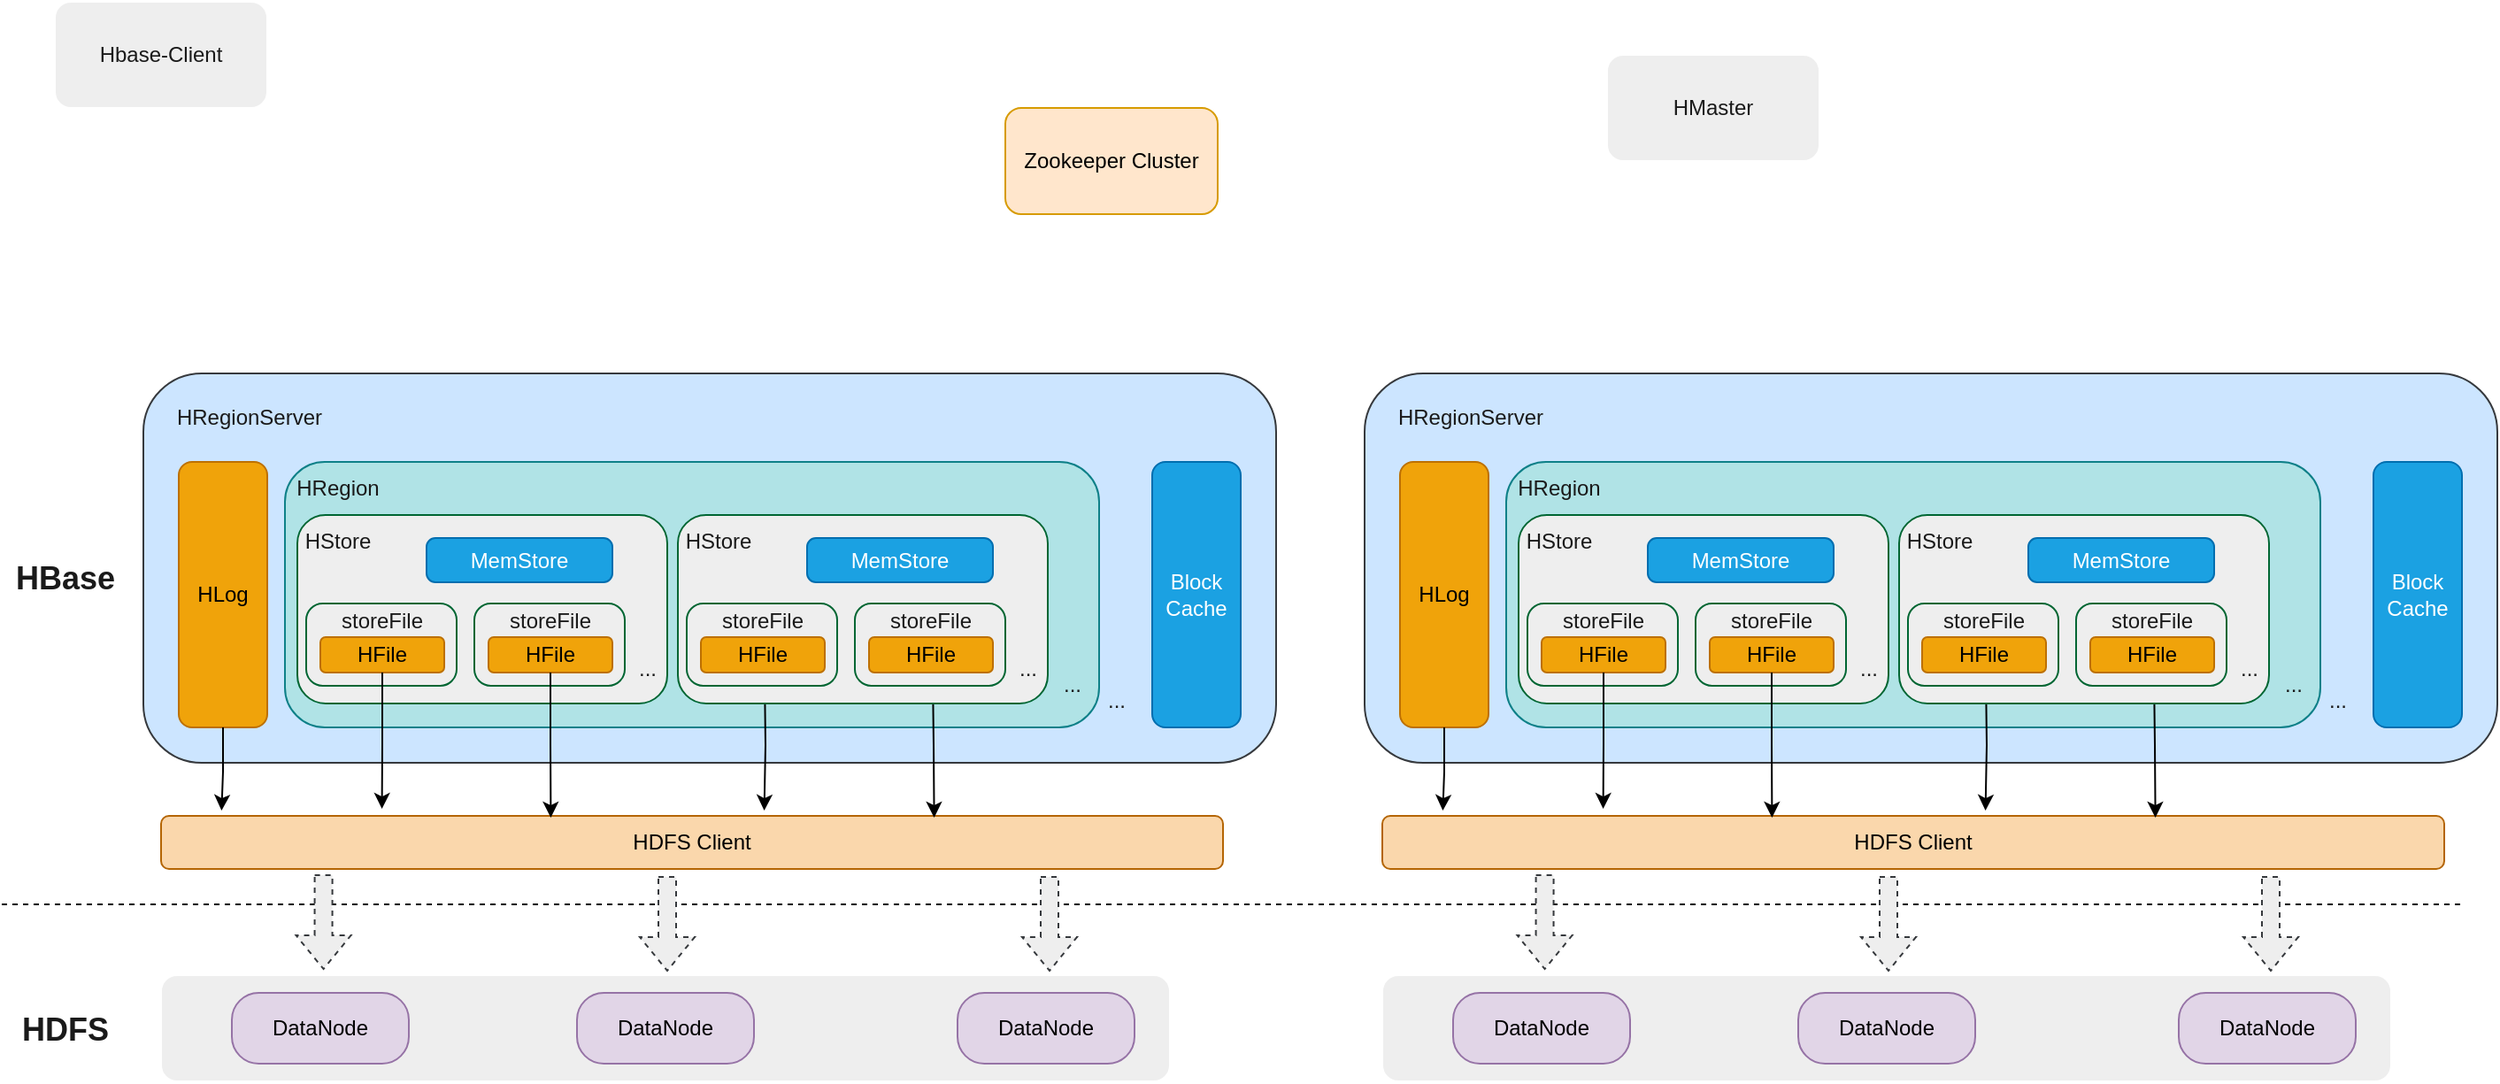 <mxfile version="22.0.8" type="github">
  <diagram name="第 1 页" id="qOAIUotEJ7jFlLrmoN4y">
    <mxGraphModel dx="1674" dy="790" grid="1" gridSize="10" guides="1" tooltips="1" connect="1" arrows="1" fold="1" page="1" pageScale="1" pageWidth="827" pageHeight="1169" math="0" shadow="0">
      <root>
        <mxCell id="0" />
        <mxCell id="1" parent="0" />
        <mxCell id="ZdKNUV4ZWtbOWoZ6B8-K-2" value="Hbase-Client" style="rounded=1;whiteSpace=wrap;html=1;labelBackgroundColor=none;fillColor=#EEEEEE;strokeColor=#FFFFFF;fontColor=#1A1A1A;" parent="1" vertex="1">
          <mxGeometry x="30" y="170" width="120" height="60" as="geometry" />
        </mxCell>
        <mxCell id="ZdKNUV4ZWtbOWoZ6B8-K-3" value="Zookeeper Cluster" style="rounded=1;whiteSpace=wrap;html=1;labelBackgroundColor=none;fillColor=#ffe6cc;strokeColor=#d79b00;" parent="1" vertex="1">
          <mxGeometry x="567" y="230" width="120" height="60" as="geometry" />
        </mxCell>
        <mxCell id="ZdKNUV4ZWtbOWoZ6B8-K-4" value="HMaster" style="rounded=1;whiteSpace=wrap;html=1;labelBackgroundColor=none;fillColor=#EEEEEE;strokeColor=#FFFFFF;fontColor=#1A1A1A;" parent="1" vertex="1">
          <mxGeometry x="907" y="200" width="120" height="60" as="geometry" />
        </mxCell>
        <mxCell id="ZdKNUV4ZWtbOWoZ6B8-K-5" value="" style="rounded=1;whiteSpace=wrap;html=1;fillColor=#cce5ff;strokeColor=#36393d;labelBackgroundColor=none;" parent="1" vertex="1">
          <mxGeometry x="80" y="380" width="640" height="220" as="geometry" />
        </mxCell>
        <mxCell id="ZdKNUV4ZWtbOWoZ6B8-K-6" value="HRegionServer" style="text;html=1;strokeColor=none;fillColor=none;align=center;verticalAlign=middle;whiteSpace=wrap;rounded=1;labelBackgroundColor=none;fontColor=#1A1A1A;" parent="1" vertex="1">
          <mxGeometry x="80" y="390" width="120" height="30" as="geometry" />
        </mxCell>
        <mxCell id="ZdKNUV4ZWtbOWoZ6B8-K-7" value="HLog" style="rounded=1;whiteSpace=wrap;html=1;fillColor=#f0a30a;strokeColor=#BD7000;labelBackgroundColor=none;fontColor=#000000;" parent="1" vertex="1">
          <mxGeometry x="100" y="430" width="50" height="150" as="geometry" />
        </mxCell>
        <mxCell id="ZdKNUV4ZWtbOWoZ6B8-K-9" value="Block&lt;br&gt;Cache" style="rounded=1;whiteSpace=wrap;html=1;fillColor=#1ba1e2;strokeColor=#006EAF;labelBackgroundColor=none;fontColor=#ffffff;" parent="1" vertex="1">
          <mxGeometry x="650" y="430" width="50" height="150" as="geometry" />
        </mxCell>
        <mxCell id="ZdKNUV4ZWtbOWoZ6B8-K-10" value="" style="rounded=1;whiteSpace=wrap;html=1;fillColor=#b0e3e6;strokeColor=#0e8088;labelBackgroundColor=none;" parent="1" vertex="1">
          <mxGeometry x="160" y="430" width="460" height="150" as="geometry" />
        </mxCell>
        <mxCell id="ZdKNUV4ZWtbOWoZ6B8-K-11" value="HRegion" style="text;html=1;strokeColor=none;fillColor=none;align=center;verticalAlign=middle;whiteSpace=wrap;rounded=1;labelBackgroundColor=none;fontColor=#1A1A1A;" parent="1" vertex="1">
          <mxGeometry x="160" y="430" width="60" height="30" as="geometry" />
        </mxCell>
        <mxCell id="ZdKNUV4ZWtbOWoZ6B8-K-29" value="..." style="text;html=1;strokeColor=none;fillColor=none;align=center;verticalAlign=middle;whiteSpace=wrap;rounded=0;fontColor=#1A1A1A;container=0;" parent="1" vertex="1">
          <mxGeometry x="551" y="532" width="60" height="30" as="geometry" />
        </mxCell>
        <mxCell id="ZdKNUV4ZWtbOWoZ6B8-K-71" value="" style="rounded=1;whiteSpace=wrap;html=1;labelBackgroundColor=none;fillColor=#EEEEEE;strokeColor=#006633;fontColor=#1A1A1A;container=0;" parent="1" vertex="1">
          <mxGeometry x="167" y="460" width="209" height="106.5" as="geometry" />
        </mxCell>
        <mxCell id="ZdKNUV4ZWtbOWoZ6B8-K-72" value="HStore" style="text;html=1;strokeColor=none;fillColor=none;align=center;verticalAlign=middle;whiteSpace=wrap;rounded=1;labelBackgroundColor=none;fontColor=#1A1A1A;container=0;" parent="1" vertex="1">
          <mxGeometry x="160" y="460" width="60" height="30" as="geometry" />
        </mxCell>
        <mxCell id="ZdKNUV4ZWtbOWoZ6B8-K-73" value="" style="rounded=1;whiteSpace=wrap;html=1;strokeColor=#006633;fontColor=#1A1A1A;fillColor=#EEEEEE;arcSize=20;container=0;" parent="1" vertex="1">
          <mxGeometry x="172" y="510" width="85" height="46.5" as="geometry" />
        </mxCell>
        <mxCell id="ZdKNUV4ZWtbOWoZ6B8-K-74" value="storeFile" style="text;html=1;strokeColor=none;fillColor=none;align=center;verticalAlign=middle;whiteSpace=wrap;rounded=0;fontColor=#1A1A1A;container=0;" parent="1" vertex="1">
          <mxGeometry x="185" y="505" width="60" height="30" as="geometry" />
        </mxCell>
        <mxCell id="ZdKNUV4ZWtbOWoZ6B8-K-75" value="HFile" style="rounded=1;whiteSpace=wrap;html=1;strokeColor=#BD7000;fontColor=#000000;fillColor=#f0a30a;container=0;" parent="1" vertex="1">
          <mxGeometry x="180" y="529" width="70" height="20" as="geometry" />
        </mxCell>
        <mxCell id="ZdKNUV4ZWtbOWoZ6B8-K-76" value="" style="rounded=1;whiteSpace=wrap;html=1;strokeColor=#006633;fontColor=#1A1A1A;fillColor=#EEEEEE;arcSize=20;container=0;" parent="1" vertex="1">
          <mxGeometry x="267" y="510" width="85" height="46.5" as="geometry" />
        </mxCell>
        <mxCell id="ZdKNUV4ZWtbOWoZ6B8-K-77" value="storeFile" style="text;html=1;strokeColor=none;fillColor=none;align=center;verticalAlign=middle;whiteSpace=wrap;rounded=0;fontColor=#1A1A1A;container=0;" parent="1" vertex="1">
          <mxGeometry x="280" y="505" width="60" height="30" as="geometry" />
        </mxCell>
        <mxCell id="ZdKNUV4ZWtbOWoZ6B8-K-78" value="HFile" style="rounded=1;whiteSpace=wrap;html=1;strokeColor=#BD7000;fontColor=#000000;fillColor=#f0a30a;container=0;" parent="1" vertex="1">
          <mxGeometry x="275" y="529" width="70" height="20" as="geometry" />
        </mxCell>
        <mxCell id="ZdKNUV4ZWtbOWoZ6B8-K-79" value="..." style="text;html=1;strokeColor=none;fillColor=none;align=center;verticalAlign=middle;whiteSpace=wrap;rounded=0;fontColor=#1A1A1A;container=0;" parent="1" vertex="1">
          <mxGeometry x="335" y="532" width="60" height="30" as="geometry" />
        </mxCell>
        <mxCell id="ZdKNUV4ZWtbOWoZ6B8-K-80" value="HDFS Client" style="rounded=1;whiteSpace=wrap;html=1;strokeColor=#b46504;fillColor=#fad7ac;" parent="1" vertex="1">
          <mxGeometry x="90" y="630" width="600" height="30" as="geometry" />
        </mxCell>
        <mxCell id="ZdKNUV4ZWtbOWoZ6B8-K-81" style="edgeStyle=orthogonalEdgeStyle;rounded=0;orthogonalLoop=1;jettySize=auto;html=1;exitX=0.5;exitY=1;exitDx=0;exitDy=0;entryX=0.057;entryY=-0.1;entryDx=0;entryDy=0;entryPerimeter=0;strokeColor=default;fontColor=#FFFFFF;strokeWidth=1;" parent="1" source="ZdKNUV4ZWtbOWoZ6B8-K-7" target="ZdKNUV4ZWtbOWoZ6B8-K-80" edge="1">
          <mxGeometry relative="1" as="geometry" />
        </mxCell>
        <mxCell id="ZdKNUV4ZWtbOWoZ6B8-K-82" style="edgeStyle=orthogonalEdgeStyle;rounded=0;orthogonalLoop=1;jettySize=auto;html=1;exitX=0.5;exitY=1;exitDx=0;exitDy=0;entryX=0.208;entryY=-0.133;entryDx=0;entryDy=0;entryPerimeter=0;strokeColor=#000000;fontColor=#FFFFFF;" parent="1" source="ZdKNUV4ZWtbOWoZ6B8-K-75" target="ZdKNUV4ZWtbOWoZ6B8-K-80" edge="1">
          <mxGeometry relative="1" as="geometry" />
        </mxCell>
        <mxCell id="ZdKNUV4ZWtbOWoZ6B8-K-83" style="edgeStyle=orthogonalEdgeStyle;rounded=0;orthogonalLoop=1;jettySize=auto;html=1;exitX=0.5;exitY=1;exitDx=0;exitDy=0;entryX=0.367;entryY=0.033;entryDx=0;entryDy=0;entryPerimeter=0;strokeColor=#000000;fontColor=#FFFFFF;" parent="1" source="ZdKNUV4ZWtbOWoZ6B8-K-78" target="ZdKNUV4ZWtbOWoZ6B8-K-80" edge="1">
          <mxGeometry relative="1" as="geometry" />
        </mxCell>
        <mxCell id="ZdKNUV4ZWtbOWoZ6B8-K-85" style="edgeStyle=orthogonalEdgeStyle;rounded=0;orthogonalLoop=1;jettySize=auto;html=1;exitX=0.5;exitY=1;exitDx=0;exitDy=0;entryX=0.568;entryY=-0.1;entryDx=0;entryDy=0;entryPerimeter=0;strokeColor=#000000;fontColor=#FFFFFF;" parent="1" target="ZdKNUV4ZWtbOWoZ6B8-K-80" edge="1">
          <mxGeometry relative="1" as="geometry">
            <mxPoint x="431" y="549" as="sourcePoint" />
          </mxGeometry>
        </mxCell>
        <mxCell id="ZdKNUV4ZWtbOWoZ6B8-K-86" style="edgeStyle=orthogonalEdgeStyle;rounded=0;orthogonalLoop=1;jettySize=auto;html=1;exitX=0.5;exitY=1;exitDx=0;exitDy=0;entryX=0.728;entryY=0.033;entryDx=0;entryDy=0;entryPerimeter=0;strokeColor=#000000;fontColor=#FFFFFF;" parent="1" target="ZdKNUV4ZWtbOWoZ6B8-K-80" edge="1">
          <mxGeometry relative="1" as="geometry">
            <mxPoint x="526" y="549" as="sourcePoint" />
          </mxGeometry>
        </mxCell>
        <mxCell id="ZdKNUV4ZWtbOWoZ6B8-K-87" value="" style="endArrow=none;dashed=1;html=1;rounded=0;strokeColor=#000000;fontColor=#FFFFFF;" parent="1" edge="1">
          <mxGeometry width="50" height="50" relative="1" as="geometry">
            <mxPoint y="680" as="sourcePoint" />
            <mxPoint x="1390" y="680" as="targetPoint" />
          </mxGeometry>
        </mxCell>
        <mxCell id="ZdKNUV4ZWtbOWoZ6B8-K-88" value="" style="rounded=1;whiteSpace=wrap;html=1;strokeColor=#FFFFFF;fontColor=#1A1A1A;fillColor=#EEEEEE;" parent="1" vertex="1">
          <mxGeometry x="90" y="720" width="570" height="60" as="geometry" />
        </mxCell>
        <mxCell id="ZdKNUV4ZWtbOWoZ6B8-K-89" value="DataNode" style="rounded=1;whiteSpace=wrap;html=1;strokeColor=#9673a6;fillColor=#e1d5e7;arcSize=38;" parent="1" vertex="1">
          <mxGeometry x="130" y="730" width="100" height="40" as="geometry" />
        </mxCell>
        <mxCell id="ZdKNUV4ZWtbOWoZ6B8-K-90" value="DataNode" style="rounded=1;whiteSpace=wrap;html=1;strokeColor=#9673a6;fillColor=#e1d5e7;arcSize=38;" parent="1" vertex="1">
          <mxGeometry x="325" y="730" width="100" height="40" as="geometry" />
        </mxCell>
        <mxCell id="ZdKNUV4ZWtbOWoZ6B8-K-91" value="DataNode" style="rounded=1;whiteSpace=wrap;html=1;strokeColor=#9673a6;fillColor=#e1d5e7;arcSize=38;" parent="1" vertex="1">
          <mxGeometry x="540" y="730" width="100" height="40" as="geometry" />
        </mxCell>
        <mxCell id="ZdKNUV4ZWtbOWoZ6B8-K-93" value="&lt;font style=&quot;font-size: 18px;&quot;&gt;&lt;b&gt;HDFS&lt;/b&gt;&lt;/font&gt;" style="text;html=1;strokeColor=none;fillColor=none;align=center;verticalAlign=middle;whiteSpace=wrap;rounded=0;fontColor=#1A1A1A;" parent="1" vertex="1">
          <mxGeometry x="6" y="726" width="60" height="50" as="geometry" />
        </mxCell>
        <mxCell id="ZdKNUV4ZWtbOWoZ6B8-K-94" value="" style="shape=flexArrow;endArrow=classic;html=1;rounded=0;strokeColor=#36393d;fontColor=#FFFFFF;dashed=1;entryX=0.161;entryY=-0.083;entryDx=0;entryDy=0;entryPerimeter=0;exitX=0.153;exitY=1.035;exitDx=0;exitDy=0;exitPerimeter=0;fillColor=#eeeeee;" parent="1" edge="1">
          <mxGeometry width="50" height="50" relative="1" as="geometry">
            <mxPoint x="181.8" y="663.05" as="sourcePoint" />
            <mxPoint x="181.77" y="717.02" as="targetPoint" />
          </mxGeometry>
        </mxCell>
        <mxCell id="ZdKNUV4ZWtbOWoZ6B8-K-95" value="" style="shape=flexArrow;endArrow=classic;html=1;rounded=0;strokeColor=#36393d;fontColor=#FFFFFF;dashed=1;entryX=0.161;entryY=-0.083;entryDx=0;entryDy=0;entryPerimeter=0;exitX=0.153;exitY=1.035;exitDx=0;exitDy=0;exitPerimeter=0;fillColor=#eeeeee;" parent="1" edge="1">
          <mxGeometry width="50" height="50" relative="1" as="geometry">
            <mxPoint x="376" y="664" as="sourcePoint" />
            <mxPoint x="376" y="718" as="targetPoint" />
          </mxGeometry>
        </mxCell>
        <mxCell id="ZdKNUV4ZWtbOWoZ6B8-K-96" value="" style="shape=flexArrow;endArrow=classic;html=1;rounded=0;strokeColor=#36393d;fontColor=#FFFFFF;dashed=1;entryX=0.161;entryY=-0.083;entryDx=0;entryDy=0;entryPerimeter=0;exitX=0.153;exitY=1.035;exitDx=0;exitDy=0;exitPerimeter=0;fillColor=#eeeeee;" parent="1" edge="1">
          <mxGeometry width="50" height="50" relative="1" as="geometry">
            <mxPoint x="592" y="664" as="sourcePoint" />
            <mxPoint x="592" y="718" as="targetPoint" />
          </mxGeometry>
        </mxCell>
        <mxCell id="ZdKNUV4ZWtbOWoZ6B8-K-98" value="&lt;span style=&quot;font-size: 18px;&quot;&gt;&lt;b&gt;HBase&lt;/b&gt;&lt;/span&gt;" style="text;html=1;strokeColor=none;fillColor=none;align=center;verticalAlign=middle;whiteSpace=wrap;rounded=0;fontColor=#1A1A1A;" parent="1" vertex="1">
          <mxGeometry x="6" y="471" width="60" height="50" as="geometry" />
        </mxCell>
        <mxCell id="guLhxfIE5bQn_9l_zcIg-1" value="MemStore" style="rounded=1;whiteSpace=wrap;html=1;strokeColor=#006EAF;fontColor=#ffffff;fillColor=#1ba1e2;arcSize=20;container=0;" parent="1" vertex="1">
          <mxGeometry x="240" y="473" width="105" height="25" as="geometry" />
        </mxCell>
        <mxCell id="guLhxfIE5bQn_9l_zcIg-3" value="" style="rounded=1;whiteSpace=wrap;html=1;labelBackgroundColor=none;fillColor=#EEEEEE;strokeColor=#006633;fontColor=#1A1A1A;container=0;" parent="1" vertex="1">
          <mxGeometry x="382" y="460" width="209" height="106.5" as="geometry" />
        </mxCell>
        <mxCell id="guLhxfIE5bQn_9l_zcIg-4" value="HStore" style="text;html=1;strokeColor=none;fillColor=none;align=center;verticalAlign=middle;whiteSpace=wrap;rounded=1;labelBackgroundColor=none;fontColor=#1A1A1A;container=0;" parent="1" vertex="1">
          <mxGeometry x="375" y="460" width="60" height="30" as="geometry" />
        </mxCell>
        <mxCell id="guLhxfIE5bQn_9l_zcIg-5" value="" style="rounded=1;whiteSpace=wrap;html=1;strokeColor=#006633;fontColor=#1A1A1A;fillColor=#EEEEEE;arcSize=20;container=0;" parent="1" vertex="1">
          <mxGeometry x="387" y="510" width="85" height="46.5" as="geometry" />
        </mxCell>
        <mxCell id="guLhxfIE5bQn_9l_zcIg-6" value="storeFile" style="text;html=1;strokeColor=none;fillColor=none;align=center;verticalAlign=middle;whiteSpace=wrap;rounded=0;fontColor=#1A1A1A;container=0;" parent="1" vertex="1">
          <mxGeometry x="400" y="505" width="60" height="30" as="geometry" />
        </mxCell>
        <mxCell id="guLhxfIE5bQn_9l_zcIg-7" value="HFile" style="rounded=1;whiteSpace=wrap;html=1;strokeColor=#BD7000;fontColor=#000000;fillColor=#f0a30a;container=0;" parent="1" vertex="1">
          <mxGeometry x="395" y="529" width="70" height="20" as="geometry" />
        </mxCell>
        <mxCell id="guLhxfIE5bQn_9l_zcIg-8" value="" style="rounded=1;whiteSpace=wrap;html=1;strokeColor=#006633;fontColor=#1A1A1A;fillColor=#EEEEEE;arcSize=20;container=0;" parent="1" vertex="1">
          <mxGeometry x="482" y="510" width="85" height="46.5" as="geometry" />
        </mxCell>
        <mxCell id="guLhxfIE5bQn_9l_zcIg-9" value="storeFile" style="text;html=1;strokeColor=none;fillColor=none;align=center;verticalAlign=middle;whiteSpace=wrap;rounded=0;fontColor=#1A1A1A;container=0;" parent="1" vertex="1">
          <mxGeometry x="495" y="505" width="60" height="30" as="geometry" />
        </mxCell>
        <mxCell id="guLhxfIE5bQn_9l_zcIg-10" value="HFile" style="rounded=1;whiteSpace=wrap;html=1;strokeColor=#BD7000;fontColor=#000000;fillColor=#f0a30a;container=0;" parent="1" vertex="1">
          <mxGeometry x="490" y="529" width="70" height="20" as="geometry" />
        </mxCell>
        <mxCell id="guLhxfIE5bQn_9l_zcIg-11" value="..." style="text;html=1;strokeColor=none;fillColor=none;align=center;verticalAlign=middle;whiteSpace=wrap;rounded=0;fontColor=#1A1A1A;container=0;" parent="1" vertex="1">
          <mxGeometry x="550" y="532" width="60" height="30" as="geometry" />
        </mxCell>
        <mxCell id="guLhxfIE5bQn_9l_zcIg-12" value="MemStore" style="rounded=1;whiteSpace=wrap;html=1;strokeColor=#006EAF;fontColor=#ffffff;fillColor=#1ba1e2;arcSize=20;container=0;" parent="1" vertex="1">
          <mxGeometry x="455" y="473" width="105" height="25" as="geometry" />
        </mxCell>
        <mxCell id="guLhxfIE5bQn_9l_zcIg-13" value="..." style="text;html=1;strokeColor=none;fillColor=none;align=center;verticalAlign=middle;whiteSpace=wrap;rounded=0;fontColor=#1A1A1A;container=0;" parent="1" vertex="1">
          <mxGeometry x="575" y="541" width="60" height="30" as="geometry" />
        </mxCell>
        <mxCell id="jWgB0xBbCdpk0F2UAONr-1" value="..." style="text;html=1;strokeColor=none;fillColor=none;align=center;verticalAlign=middle;whiteSpace=wrap;rounded=0;fontColor=#1A1A1A;container=0;" vertex="1" parent="1">
          <mxGeometry x="600" y="550" width="60" height="30" as="geometry" />
        </mxCell>
        <mxCell id="jWgB0xBbCdpk0F2UAONr-2" value="" style="rounded=1;whiteSpace=wrap;html=1;fillColor=#cce5ff;strokeColor=#36393d;labelBackgroundColor=none;" vertex="1" parent="1">
          <mxGeometry x="770" y="380" width="640" height="220" as="geometry" />
        </mxCell>
        <mxCell id="jWgB0xBbCdpk0F2UAONr-3" value="HRegionServer" style="text;html=1;strokeColor=none;fillColor=none;align=center;verticalAlign=middle;whiteSpace=wrap;rounded=1;labelBackgroundColor=none;fontColor=#1A1A1A;" vertex="1" parent="1">
          <mxGeometry x="770" y="390" width="120" height="30" as="geometry" />
        </mxCell>
        <mxCell id="jWgB0xBbCdpk0F2UAONr-4" value="HLog" style="rounded=1;whiteSpace=wrap;html=1;fillColor=#f0a30a;strokeColor=#BD7000;labelBackgroundColor=none;fontColor=#000000;" vertex="1" parent="1">
          <mxGeometry x="790" y="430" width="50" height="150" as="geometry" />
        </mxCell>
        <mxCell id="jWgB0xBbCdpk0F2UAONr-5" value="Block&lt;br&gt;Cache" style="rounded=1;whiteSpace=wrap;html=1;fillColor=#1ba1e2;strokeColor=#006EAF;labelBackgroundColor=none;fontColor=#ffffff;" vertex="1" parent="1">
          <mxGeometry x="1340" y="430" width="50" height="150" as="geometry" />
        </mxCell>
        <mxCell id="jWgB0xBbCdpk0F2UAONr-6" value="" style="rounded=1;whiteSpace=wrap;html=1;fillColor=#b0e3e6;strokeColor=#0e8088;labelBackgroundColor=none;" vertex="1" parent="1">
          <mxGeometry x="850" y="430" width="460" height="150" as="geometry" />
        </mxCell>
        <mxCell id="jWgB0xBbCdpk0F2UAONr-7" value="HRegion" style="text;html=1;strokeColor=none;fillColor=none;align=center;verticalAlign=middle;whiteSpace=wrap;rounded=1;labelBackgroundColor=none;fontColor=#1A1A1A;" vertex="1" parent="1">
          <mxGeometry x="850" y="430" width="60" height="30" as="geometry" />
        </mxCell>
        <mxCell id="jWgB0xBbCdpk0F2UAONr-8" value="..." style="text;html=1;strokeColor=none;fillColor=none;align=center;verticalAlign=middle;whiteSpace=wrap;rounded=0;fontColor=#1A1A1A;container=0;" vertex="1" parent="1">
          <mxGeometry x="1241" y="532" width="60" height="30" as="geometry" />
        </mxCell>
        <mxCell id="jWgB0xBbCdpk0F2UAONr-9" value="" style="rounded=1;whiteSpace=wrap;html=1;labelBackgroundColor=none;fillColor=#EEEEEE;strokeColor=#006633;fontColor=#1A1A1A;container=0;" vertex="1" parent="1">
          <mxGeometry x="857" y="460" width="209" height="106.5" as="geometry" />
        </mxCell>
        <mxCell id="jWgB0xBbCdpk0F2UAONr-10" value="HStore" style="text;html=1;strokeColor=none;fillColor=none;align=center;verticalAlign=middle;whiteSpace=wrap;rounded=1;labelBackgroundColor=none;fontColor=#1A1A1A;container=0;" vertex="1" parent="1">
          <mxGeometry x="850" y="460" width="60" height="30" as="geometry" />
        </mxCell>
        <mxCell id="jWgB0xBbCdpk0F2UAONr-11" value="" style="rounded=1;whiteSpace=wrap;html=1;strokeColor=#006633;fontColor=#1A1A1A;fillColor=#EEEEEE;arcSize=20;container=0;" vertex="1" parent="1">
          <mxGeometry x="862" y="510" width="85" height="46.5" as="geometry" />
        </mxCell>
        <mxCell id="jWgB0xBbCdpk0F2UAONr-12" value="storeFile" style="text;html=1;strokeColor=none;fillColor=none;align=center;verticalAlign=middle;whiteSpace=wrap;rounded=0;fontColor=#1A1A1A;container=0;" vertex="1" parent="1">
          <mxGeometry x="875" y="505" width="60" height="30" as="geometry" />
        </mxCell>
        <mxCell id="jWgB0xBbCdpk0F2UAONr-13" value="HFile" style="rounded=1;whiteSpace=wrap;html=1;strokeColor=#BD7000;fontColor=#000000;fillColor=#f0a30a;container=0;" vertex="1" parent="1">
          <mxGeometry x="870" y="529" width="70" height="20" as="geometry" />
        </mxCell>
        <mxCell id="jWgB0xBbCdpk0F2UAONr-14" value="" style="rounded=1;whiteSpace=wrap;html=1;strokeColor=#006633;fontColor=#1A1A1A;fillColor=#EEEEEE;arcSize=20;container=0;" vertex="1" parent="1">
          <mxGeometry x="957" y="510" width="85" height="46.5" as="geometry" />
        </mxCell>
        <mxCell id="jWgB0xBbCdpk0F2UAONr-15" value="storeFile" style="text;html=1;strokeColor=none;fillColor=none;align=center;verticalAlign=middle;whiteSpace=wrap;rounded=0;fontColor=#1A1A1A;container=0;" vertex="1" parent="1">
          <mxGeometry x="970" y="505" width="60" height="30" as="geometry" />
        </mxCell>
        <mxCell id="jWgB0xBbCdpk0F2UAONr-16" value="HFile" style="rounded=1;whiteSpace=wrap;html=1;strokeColor=#BD7000;fontColor=#000000;fillColor=#f0a30a;container=0;" vertex="1" parent="1">
          <mxGeometry x="965" y="529" width="70" height="20" as="geometry" />
        </mxCell>
        <mxCell id="jWgB0xBbCdpk0F2UAONr-17" value="..." style="text;html=1;strokeColor=none;fillColor=none;align=center;verticalAlign=middle;whiteSpace=wrap;rounded=0;fontColor=#1A1A1A;container=0;" vertex="1" parent="1">
          <mxGeometry x="1025" y="532" width="60" height="30" as="geometry" />
        </mxCell>
        <mxCell id="jWgB0xBbCdpk0F2UAONr-18" value="HDFS Client" style="rounded=1;whiteSpace=wrap;html=1;strokeColor=#b46504;fillColor=#fad7ac;" vertex="1" parent="1">
          <mxGeometry x="780" y="630" width="600" height="30" as="geometry" />
        </mxCell>
        <mxCell id="jWgB0xBbCdpk0F2UAONr-19" style="edgeStyle=orthogonalEdgeStyle;rounded=0;orthogonalLoop=1;jettySize=auto;html=1;exitX=0.5;exitY=1;exitDx=0;exitDy=0;entryX=0.057;entryY=-0.1;entryDx=0;entryDy=0;entryPerimeter=0;strokeColor=default;fontColor=#FFFFFF;strokeWidth=1;" edge="1" parent="1" source="jWgB0xBbCdpk0F2UAONr-4" target="jWgB0xBbCdpk0F2UAONr-18">
          <mxGeometry relative="1" as="geometry" />
        </mxCell>
        <mxCell id="jWgB0xBbCdpk0F2UAONr-20" style="edgeStyle=orthogonalEdgeStyle;rounded=0;orthogonalLoop=1;jettySize=auto;html=1;exitX=0.5;exitY=1;exitDx=0;exitDy=0;entryX=0.208;entryY=-0.133;entryDx=0;entryDy=0;entryPerimeter=0;strokeColor=#000000;fontColor=#FFFFFF;" edge="1" parent="1" source="jWgB0xBbCdpk0F2UAONr-13" target="jWgB0xBbCdpk0F2UAONr-18">
          <mxGeometry relative="1" as="geometry" />
        </mxCell>
        <mxCell id="jWgB0xBbCdpk0F2UAONr-21" style="edgeStyle=orthogonalEdgeStyle;rounded=0;orthogonalLoop=1;jettySize=auto;html=1;exitX=0.5;exitY=1;exitDx=0;exitDy=0;entryX=0.367;entryY=0.033;entryDx=0;entryDy=0;entryPerimeter=0;strokeColor=#000000;fontColor=#FFFFFF;" edge="1" parent="1" source="jWgB0xBbCdpk0F2UAONr-16" target="jWgB0xBbCdpk0F2UAONr-18">
          <mxGeometry relative="1" as="geometry" />
        </mxCell>
        <mxCell id="jWgB0xBbCdpk0F2UAONr-22" style="edgeStyle=orthogonalEdgeStyle;rounded=0;orthogonalLoop=1;jettySize=auto;html=1;exitX=0.5;exitY=1;exitDx=0;exitDy=0;entryX=0.568;entryY=-0.1;entryDx=0;entryDy=0;entryPerimeter=0;strokeColor=#000000;fontColor=#FFFFFF;" edge="1" parent="1" target="jWgB0xBbCdpk0F2UAONr-18">
          <mxGeometry relative="1" as="geometry">
            <mxPoint x="1121" y="549" as="sourcePoint" />
          </mxGeometry>
        </mxCell>
        <mxCell id="jWgB0xBbCdpk0F2UAONr-23" style="edgeStyle=orthogonalEdgeStyle;rounded=0;orthogonalLoop=1;jettySize=auto;html=1;exitX=0.5;exitY=1;exitDx=0;exitDy=0;entryX=0.728;entryY=0.033;entryDx=0;entryDy=0;entryPerimeter=0;strokeColor=#000000;fontColor=#FFFFFF;" edge="1" parent="1" target="jWgB0xBbCdpk0F2UAONr-18">
          <mxGeometry relative="1" as="geometry">
            <mxPoint x="1216" y="549" as="sourcePoint" />
          </mxGeometry>
        </mxCell>
        <mxCell id="jWgB0xBbCdpk0F2UAONr-24" value="" style="rounded=1;whiteSpace=wrap;html=1;strokeColor=#FFFFFF;fontColor=#1A1A1A;fillColor=#EEEEEE;" vertex="1" parent="1">
          <mxGeometry x="780" y="720" width="570" height="60" as="geometry" />
        </mxCell>
        <mxCell id="jWgB0xBbCdpk0F2UAONr-25" value="DataNode" style="rounded=1;whiteSpace=wrap;html=1;strokeColor=#9673a6;fillColor=#e1d5e7;arcSize=38;" vertex="1" parent="1">
          <mxGeometry x="820" y="730" width="100" height="40" as="geometry" />
        </mxCell>
        <mxCell id="jWgB0xBbCdpk0F2UAONr-26" value="DataNode" style="rounded=1;whiteSpace=wrap;html=1;strokeColor=#9673a6;fillColor=#e1d5e7;arcSize=38;" vertex="1" parent="1">
          <mxGeometry x="1015" y="730" width="100" height="40" as="geometry" />
        </mxCell>
        <mxCell id="jWgB0xBbCdpk0F2UAONr-27" value="DataNode" style="rounded=1;whiteSpace=wrap;html=1;strokeColor=#9673a6;fillColor=#e1d5e7;arcSize=38;" vertex="1" parent="1">
          <mxGeometry x="1230" y="730" width="100" height="40" as="geometry" />
        </mxCell>
        <mxCell id="jWgB0xBbCdpk0F2UAONr-28" value="" style="shape=flexArrow;endArrow=classic;html=1;rounded=0;strokeColor=#36393d;fontColor=#FFFFFF;dashed=1;entryX=0.161;entryY=-0.083;entryDx=0;entryDy=0;entryPerimeter=0;exitX=0.153;exitY=1.035;exitDx=0;exitDy=0;exitPerimeter=0;fillColor=#eeeeee;" edge="1" parent="1">
          <mxGeometry width="50" height="50" relative="1" as="geometry">
            <mxPoint x="871.8" y="663.05" as="sourcePoint" />
            <mxPoint x="871.77" y="717.02" as="targetPoint" />
          </mxGeometry>
        </mxCell>
        <mxCell id="jWgB0xBbCdpk0F2UAONr-29" value="" style="shape=flexArrow;endArrow=classic;html=1;rounded=0;strokeColor=#36393d;fontColor=#FFFFFF;dashed=1;entryX=0.161;entryY=-0.083;entryDx=0;entryDy=0;entryPerimeter=0;exitX=0.153;exitY=1.035;exitDx=0;exitDy=0;exitPerimeter=0;fillColor=#eeeeee;" edge="1" parent="1">
          <mxGeometry width="50" height="50" relative="1" as="geometry">
            <mxPoint x="1066" y="664" as="sourcePoint" />
            <mxPoint x="1066" y="718" as="targetPoint" />
          </mxGeometry>
        </mxCell>
        <mxCell id="jWgB0xBbCdpk0F2UAONr-30" value="" style="shape=flexArrow;endArrow=classic;html=1;rounded=0;strokeColor=#36393d;fontColor=#FFFFFF;dashed=1;entryX=0.161;entryY=-0.083;entryDx=0;entryDy=0;entryPerimeter=0;exitX=0.153;exitY=1.035;exitDx=0;exitDy=0;exitPerimeter=0;fillColor=#eeeeee;" edge="1" parent="1">
          <mxGeometry width="50" height="50" relative="1" as="geometry">
            <mxPoint x="1282" y="664" as="sourcePoint" />
            <mxPoint x="1282" y="718" as="targetPoint" />
          </mxGeometry>
        </mxCell>
        <mxCell id="jWgB0xBbCdpk0F2UAONr-31" value="MemStore" style="rounded=1;whiteSpace=wrap;html=1;strokeColor=#006EAF;fontColor=#ffffff;fillColor=#1ba1e2;arcSize=20;container=0;" vertex="1" parent="1">
          <mxGeometry x="930" y="473" width="105" height="25" as="geometry" />
        </mxCell>
        <mxCell id="jWgB0xBbCdpk0F2UAONr-32" value="" style="rounded=1;whiteSpace=wrap;html=1;labelBackgroundColor=none;fillColor=#EEEEEE;strokeColor=#006633;fontColor=#1A1A1A;container=0;" vertex="1" parent="1">
          <mxGeometry x="1072" y="460" width="209" height="106.5" as="geometry" />
        </mxCell>
        <mxCell id="jWgB0xBbCdpk0F2UAONr-33" value="HStore" style="text;html=1;strokeColor=none;fillColor=none;align=center;verticalAlign=middle;whiteSpace=wrap;rounded=1;labelBackgroundColor=none;fontColor=#1A1A1A;container=0;" vertex="1" parent="1">
          <mxGeometry x="1065" y="460" width="60" height="30" as="geometry" />
        </mxCell>
        <mxCell id="jWgB0xBbCdpk0F2UAONr-34" value="" style="rounded=1;whiteSpace=wrap;html=1;strokeColor=#006633;fontColor=#1A1A1A;fillColor=#EEEEEE;arcSize=20;container=0;" vertex="1" parent="1">
          <mxGeometry x="1077" y="510" width="85" height="46.5" as="geometry" />
        </mxCell>
        <mxCell id="jWgB0xBbCdpk0F2UAONr-35" value="storeFile" style="text;html=1;strokeColor=none;fillColor=none;align=center;verticalAlign=middle;whiteSpace=wrap;rounded=0;fontColor=#1A1A1A;container=0;" vertex="1" parent="1">
          <mxGeometry x="1090" y="505" width="60" height="30" as="geometry" />
        </mxCell>
        <mxCell id="jWgB0xBbCdpk0F2UAONr-36" value="HFile" style="rounded=1;whiteSpace=wrap;html=1;strokeColor=#BD7000;fontColor=#000000;fillColor=#f0a30a;container=0;" vertex="1" parent="1">
          <mxGeometry x="1085" y="529" width="70" height="20" as="geometry" />
        </mxCell>
        <mxCell id="jWgB0xBbCdpk0F2UAONr-37" value="" style="rounded=1;whiteSpace=wrap;html=1;strokeColor=#006633;fontColor=#1A1A1A;fillColor=#EEEEEE;arcSize=20;container=0;" vertex="1" parent="1">
          <mxGeometry x="1172" y="510" width="85" height="46.5" as="geometry" />
        </mxCell>
        <mxCell id="jWgB0xBbCdpk0F2UAONr-38" value="storeFile" style="text;html=1;strokeColor=none;fillColor=none;align=center;verticalAlign=middle;whiteSpace=wrap;rounded=0;fontColor=#1A1A1A;container=0;" vertex="1" parent="1">
          <mxGeometry x="1185" y="505" width="60" height="30" as="geometry" />
        </mxCell>
        <mxCell id="jWgB0xBbCdpk0F2UAONr-39" value="HFile" style="rounded=1;whiteSpace=wrap;html=1;strokeColor=#BD7000;fontColor=#000000;fillColor=#f0a30a;container=0;" vertex="1" parent="1">
          <mxGeometry x="1180" y="529" width="70" height="20" as="geometry" />
        </mxCell>
        <mxCell id="jWgB0xBbCdpk0F2UAONr-40" value="..." style="text;html=1;strokeColor=none;fillColor=none;align=center;verticalAlign=middle;whiteSpace=wrap;rounded=0;fontColor=#1A1A1A;container=0;" vertex="1" parent="1">
          <mxGeometry x="1240" y="532" width="60" height="30" as="geometry" />
        </mxCell>
        <mxCell id="jWgB0xBbCdpk0F2UAONr-41" value="MemStore" style="rounded=1;whiteSpace=wrap;html=1;strokeColor=#006EAF;fontColor=#ffffff;fillColor=#1ba1e2;arcSize=20;container=0;" vertex="1" parent="1">
          <mxGeometry x="1145" y="473" width="105" height="25" as="geometry" />
        </mxCell>
        <mxCell id="jWgB0xBbCdpk0F2UAONr-42" value="..." style="text;html=1;strokeColor=none;fillColor=none;align=center;verticalAlign=middle;whiteSpace=wrap;rounded=0;fontColor=#1A1A1A;container=0;" vertex="1" parent="1">
          <mxGeometry x="1265" y="541" width="60" height="30" as="geometry" />
        </mxCell>
        <mxCell id="jWgB0xBbCdpk0F2UAONr-43" value="..." style="text;html=1;strokeColor=none;fillColor=none;align=center;verticalAlign=middle;whiteSpace=wrap;rounded=0;fontColor=#1A1A1A;container=0;" vertex="1" parent="1">
          <mxGeometry x="1290" y="550" width="60" height="30" as="geometry" />
        </mxCell>
      </root>
    </mxGraphModel>
  </diagram>
</mxfile>
